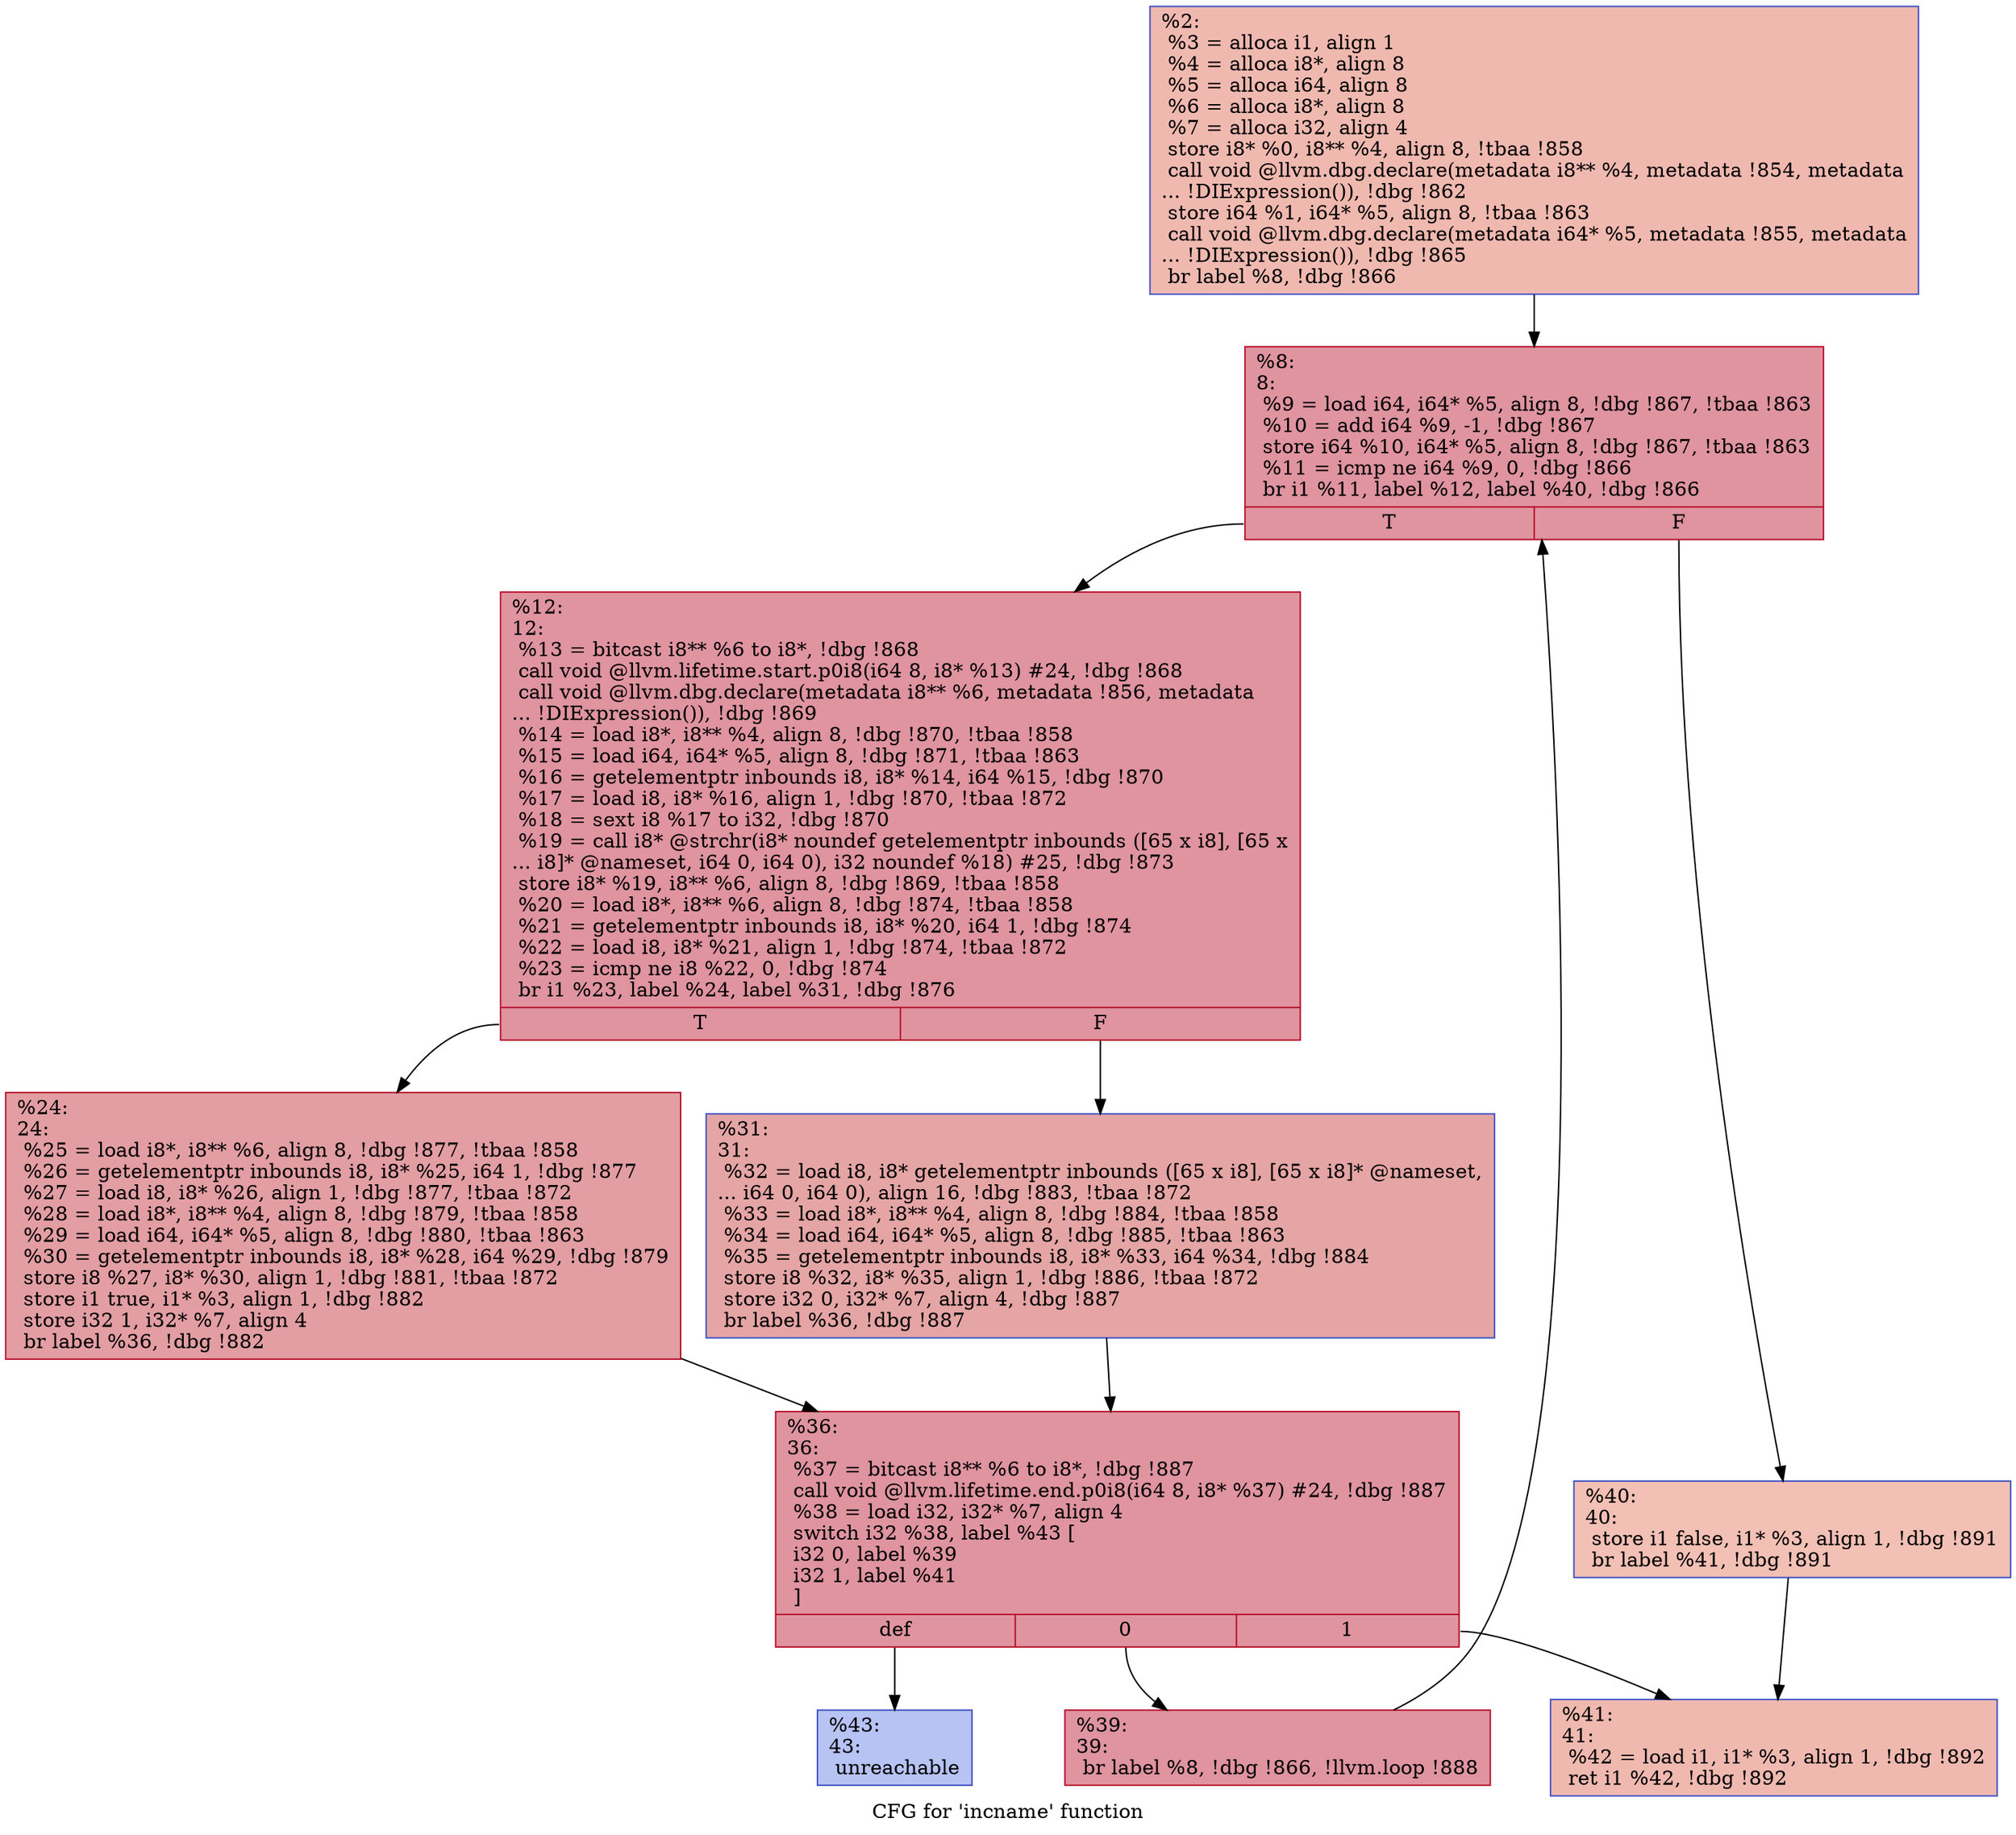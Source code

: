digraph "CFG for 'incname' function" {
	label="CFG for 'incname' function";

	Node0x235a140 [shape=record,color="#3d50c3ff", style=filled, fillcolor="#de614d70",label="{%2:\l  %3 = alloca i1, align 1\l  %4 = alloca i8*, align 8\l  %5 = alloca i64, align 8\l  %6 = alloca i8*, align 8\l  %7 = alloca i32, align 4\l  store i8* %0, i8** %4, align 8, !tbaa !858\l  call void @llvm.dbg.declare(metadata i8** %4, metadata !854, metadata\l... !DIExpression()), !dbg !862\l  store i64 %1, i64* %5, align 8, !tbaa !863\l  call void @llvm.dbg.declare(metadata i64* %5, metadata !855, metadata\l... !DIExpression()), !dbg !865\l  br label %8, !dbg !866\l}"];
	Node0x235a140 -> Node0x2324740;
	Node0x2324740 [shape=record,color="#b70d28ff", style=filled, fillcolor="#b70d2870",label="{%8:\l8:                                                \l  %9 = load i64, i64* %5, align 8, !dbg !867, !tbaa !863\l  %10 = add i64 %9, -1, !dbg !867\l  store i64 %10, i64* %5, align 8, !dbg !867, !tbaa !863\l  %11 = icmp ne i64 %9, 0, !dbg !866\l  br i1 %11, label %12, label %40, !dbg !866\l|{<s0>T|<s1>F}}"];
	Node0x2324740:s0 -> Node0x2324790;
	Node0x2324740:s1 -> Node0x2324920;
	Node0x2324790 [shape=record,color="#b70d28ff", style=filled, fillcolor="#b70d2870",label="{%12:\l12:                                               \l  %13 = bitcast i8** %6 to i8*, !dbg !868\l  call void @llvm.lifetime.start.p0i8(i64 8, i8* %13) #24, !dbg !868\l  call void @llvm.dbg.declare(metadata i8** %6, metadata !856, metadata\l... !DIExpression()), !dbg !869\l  %14 = load i8*, i8** %4, align 8, !dbg !870, !tbaa !858\l  %15 = load i64, i64* %5, align 8, !dbg !871, !tbaa !863\l  %16 = getelementptr inbounds i8, i8* %14, i64 %15, !dbg !870\l  %17 = load i8, i8* %16, align 1, !dbg !870, !tbaa !872\l  %18 = sext i8 %17 to i32, !dbg !870\l  %19 = call i8* @strchr(i8* noundef getelementptr inbounds ([65 x i8], [65 x\l... i8]* @nameset, i64 0, i64 0), i32 noundef %18) #25, !dbg !873\l  store i8* %19, i8** %6, align 8, !dbg !869, !tbaa !858\l  %20 = load i8*, i8** %6, align 8, !dbg !874, !tbaa !858\l  %21 = getelementptr inbounds i8, i8* %20, i64 1, !dbg !874\l  %22 = load i8, i8* %21, align 1, !dbg !874, !tbaa !872\l  %23 = icmp ne i8 %22, 0, !dbg !874\l  br i1 %23, label %24, label %31, !dbg !876\l|{<s0>T|<s1>F}}"];
	Node0x2324790:s0 -> Node0x23247e0;
	Node0x2324790:s1 -> Node0x2324830;
	Node0x23247e0 [shape=record,color="#b70d28ff", style=filled, fillcolor="#be242e70",label="{%24:\l24:                                               \l  %25 = load i8*, i8** %6, align 8, !dbg !877, !tbaa !858\l  %26 = getelementptr inbounds i8, i8* %25, i64 1, !dbg !877\l  %27 = load i8, i8* %26, align 1, !dbg !877, !tbaa !872\l  %28 = load i8*, i8** %4, align 8, !dbg !879, !tbaa !858\l  %29 = load i64, i64* %5, align 8, !dbg !880, !tbaa !863\l  %30 = getelementptr inbounds i8, i8* %28, i64 %29, !dbg !879\l  store i8 %27, i8* %30, align 1, !dbg !881, !tbaa !872\l  store i1 true, i1* %3, align 1, !dbg !882\l  store i32 1, i32* %7, align 4\l  br label %36, !dbg !882\l}"];
	Node0x23247e0 -> Node0x2324880;
	Node0x2324830 [shape=record,color="#3d50c3ff", style=filled, fillcolor="#c5333470",label="{%31:\l31:                                               \l  %32 = load i8, i8* getelementptr inbounds ([65 x i8], [65 x i8]* @nameset,\l... i64 0, i64 0), align 16, !dbg !883, !tbaa !872\l  %33 = load i8*, i8** %4, align 8, !dbg !884, !tbaa !858\l  %34 = load i64, i64* %5, align 8, !dbg !885, !tbaa !863\l  %35 = getelementptr inbounds i8, i8* %33, i64 %34, !dbg !884\l  store i8 %32, i8* %35, align 1, !dbg !886, !tbaa !872\l  store i32 0, i32* %7, align 4, !dbg !887\l  br label %36, !dbg !887\l}"];
	Node0x2324830 -> Node0x2324880;
	Node0x2324880 [shape=record,color="#b70d28ff", style=filled, fillcolor="#b70d2870",label="{%36:\l36:                                               \l  %37 = bitcast i8** %6 to i8*, !dbg !887\l  call void @llvm.lifetime.end.p0i8(i64 8, i8* %37) #24, !dbg !887\l  %38 = load i32, i32* %7, align 4\l  switch i32 %38, label %43 [\l    i32 0, label %39\l    i32 1, label %41\l  ]\l|{<s0>def|<s1>0|<s2>1}}"];
	Node0x2324880:s0 -> Node0x23249c0;
	Node0x2324880:s1 -> Node0x23248d0;
	Node0x2324880:s2 -> Node0x2324970;
	Node0x23248d0 [shape=record,color="#b70d28ff", style=filled, fillcolor="#b70d2870",label="{%39:\l39:                                               \l  br label %8, !dbg !866, !llvm.loop !888\l}"];
	Node0x23248d0 -> Node0x2324740;
	Node0x2324920 [shape=record,color="#3d50c3ff", style=filled, fillcolor="#e5705870",label="{%40:\l40:                                               \l  store i1 false, i1* %3, align 1, !dbg !891\l  br label %41, !dbg !891\l}"];
	Node0x2324920 -> Node0x2324970;
	Node0x2324970 [shape=record,color="#3d50c3ff", style=filled, fillcolor="#de614d70",label="{%41:\l41:                                               \l  %42 = load i1, i1* %3, align 1, !dbg !892\l  ret i1 %42, !dbg !892\l}"];
	Node0x23249c0 [shape=record,color="#3d50c3ff", style=filled, fillcolor="#5977e370",label="{%43:\l43:                                               \l  unreachable\l}"];
}
